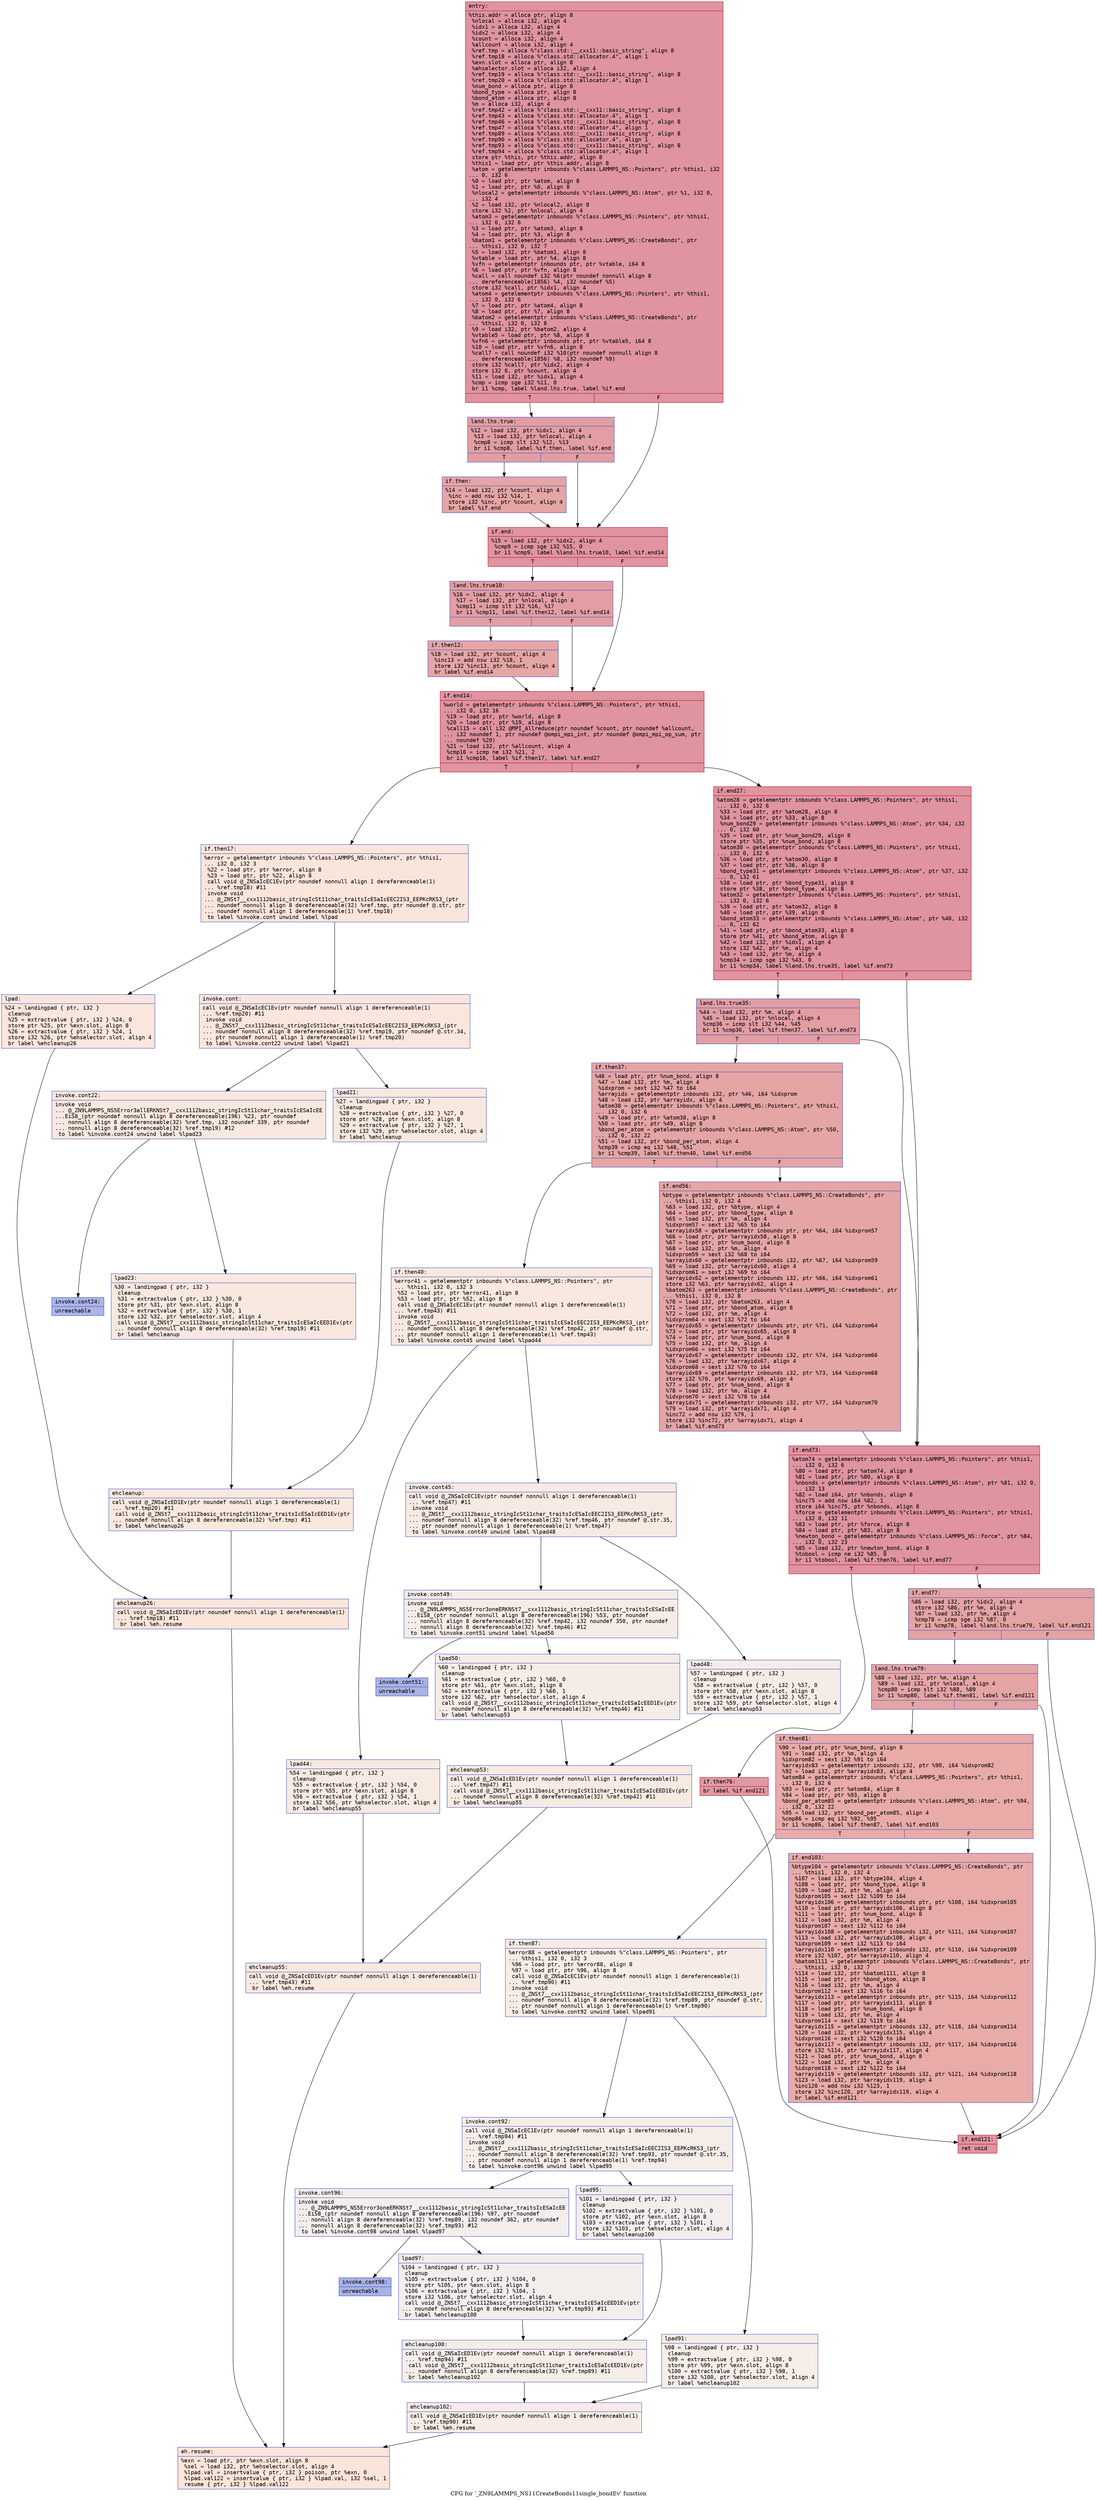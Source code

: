 digraph "CFG for '_ZN9LAMMPS_NS11CreateBonds11single_bondEv' function" {
	label="CFG for '_ZN9LAMMPS_NS11CreateBonds11single_bondEv' function";

	Node0x564463357780 [shape=record,color="#b70d28ff", style=filled, fillcolor="#b70d2870" fontname="Courier",label="{entry:\l|  %this.addr = alloca ptr, align 8\l  %nlocal = alloca i32, align 4\l  %idx1 = alloca i32, align 4\l  %idx2 = alloca i32, align 4\l  %count = alloca i32, align 4\l  %allcount = alloca i32, align 4\l  %ref.tmp = alloca %\"class.std::__cxx11::basic_string\", align 8\l  %ref.tmp18 = alloca %\"class.std::allocator.4\", align 1\l  %exn.slot = alloca ptr, align 8\l  %ehselector.slot = alloca i32, align 4\l  %ref.tmp19 = alloca %\"class.std::__cxx11::basic_string\", align 8\l  %ref.tmp20 = alloca %\"class.std::allocator.4\", align 1\l  %num_bond = alloca ptr, align 8\l  %bond_type = alloca ptr, align 8\l  %bond_atom = alloca ptr, align 8\l  %m = alloca i32, align 4\l  %ref.tmp42 = alloca %\"class.std::__cxx11::basic_string\", align 8\l  %ref.tmp43 = alloca %\"class.std::allocator.4\", align 1\l  %ref.tmp46 = alloca %\"class.std::__cxx11::basic_string\", align 8\l  %ref.tmp47 = alloca %\"class.std::allocator.4\", align 1\l  %ref.tmp89 = alloca %\"class.std::__cxx11::basic_string\", align 8\l  %ref.tmp90 = alloca %\"class.std::allocator.4\", align 1\l  %ref.tmp93 = alloca %\"class.std::__cxx11::basic_string\", align 8\l  %ref.tmp94 = alloca %\"class.std::allocator.4\", align 1\l  store ptr %this, ptr %this.addr, align 8\l  %this1 = load ptr, ptr %this.addr, align 8\l  %atom = getelementptr inbounds %\"class.LAMMPS_NS::Pointers\", ptr %this1, i32\l... 0, i32 6\l  %0 = load ptr, ptr %atom, align 8\l  %1 = load ptr, ptr %0, align 8\l  %nlocal2 = getelementptr inbounds %\"class.LAMMPS_NS::Atom\", ptr %1, i32 0,\l... i32 4\l  %2 = load i32, ptr %nlocal2, align 8\l  store i32 %2, ptr %nlocal, align 4\l  %atom3 = getelementptr inbounds %\"class.LAMMPS_NS::Pointers\", ptr %this1,\l... i32 0, i32 6\l  %3 = load ptr, ptr %atom3, align 8\l  %4 = load ptr, ptr %3, align 8\l  %batom1 = getelementptr inbounds %\"class.LAMMPS_NS::CreateBonds\", ptr\l... %this1, i32 0, i32 7\l  %5 = load i32, ptr %batom1, align 8\l  %vtable = load ptr, ptr %4, align 8\l  %vfn = getelementptr inbounds ptr, ptr %vtable, i64 8\l  %6 = load ptr, ptr %vfn, align 8\l  %call = call noundef i32 %6(ptr noundef nonnull align 8\l... dereferenceable(1856) %4, i32 noundef %5)\l  store i32 %call, ptr %idx1, align 4\l  %atom4 = getelementptr inbounds %\"class.LAMMPS_NS::Pointers\", ptr %this1,\l... i32 0, i32 6\l  %7 = load ptr, ptr %atom4, align 8\l  %8 = load ptr, ptr %7, align 8\l  %batom2 = getelementptr inbounds %\"class.LAMMPS_NS::CreateBonds\", ptr\l... %this1, i32 0, i32 8\l  %9 = load i32, ptr %batom2, align 4\l  %vtable5 = load ptr, ptr %8, align 8\l  %vfn6 = getelementptr inbounds ptr, ptr %vtable5, i64 8\l  %10 = load ptr, ptr %vfn6, align 8\l  %call7 = call noundef i32 %10(ptr noundef nonnull align 8\l... dereferenceable(1856) %8, i32 noundef %9)\l  store i32 %call7, ptr %idx2, align 4\l  store i32 0, ptr %count, align 4\l  %11 = load i32, ptr %idx1, align 4\l  %cmp = icmp sge i32 %11, 0\l  br i1 %cmp, label %land.lhs.true, label %if.end\l|{<s0>T|<s1>F}}"];
	Node0x564463357780:s0 -> Node0x56446336e5a0[tooltip="entry -> land.lhs.true\nProbability 50.00%" ];
	Node0x564463357780:s1 -> Node0x56446336e620[tooltip="entry -> if.end\nProbability 50.00%" ];
	Node0x56446336e5a0 [shape=record,color="#3d50c3ff", style=filled, fillcolor="#be242e70" fontname="Courier",label="{land.lhs.true:\l|  %12 = load i32, ptr %idx1, align 4\l  %13 = load i32, ptr %nlocal, align 4\l  %cmp8 = icmp slt i32 %12, %13\l  br i1 %cmp8, label %if.then, label %if.end\l|{<s0>T|<s1>F}}"];
	Node0x56446336e5a0:s0 -> Node0x56446336e8f0[tooltip="land.lhs.true -> if.then\nProbability 50.00%" ];
	Node0x56446336e5a0:s1 -> Node0x56446336e620[tooltip="land.lhs.true -> if.end\nProbability 50.00%" ];
	Node0x56446336e8f0 [shape=record,color="#3d50c3ff", style=filled, fillcolor="#c5333470" fontname="Courier",label="{if.then:\l|  %14 = load i32, ptr %count, align 4\l  %inc = add nsw i32 %14, 1\l  store i32 %inc, ptr %count, align 4\l  br label %if.end\l}"];
	Node0x56446336e8f0 -> Node0x56446336e620[tooltip="if.then -> if.end\nProbability 100.00%" ];
	Node0x56446336e620 [shape=record,color="#b70d28ff", style=filled, fillcolor="#b70d2870" fontname="Courier",label="{if.end:\l|  %15 = load i32, ptr %idx2, align 4\l  %cmp9 = icmp sge i32 %15, 0\l  br i1 %cmp9, label %land.lhs.true10, label %if.end14\l|{<s0>T|<s1>F}}"];
	Node0x56446336e620:s0 -> Node0x56446336ed80[tooltip="if.end -> land.lhs.true10\nProbability 50.00%" ];
	Node0x56446336e620:s1 -> Node0x56446336ee00[tooltip="if.end -> if.end14\nProbability 50.00%" ];
	Node0x56446336ed80 [shape=record,color="#3d50c3ff", style=filled, fillcolor="#be242e70" fontname="Courier",label="{land.lhs.true10:\l|  %16 = load i32, ptr %idx2, align 4\l  %17 = load i32, ptr %nlocal, align 4\l  %cmp11 = icmp slt i32 %16, %17\l  br i1 %cmp11, label %if.then12, label %if.end14\l|{<s0>T|<s1>F}}"];
	Node0x56446336ed80:s0 -> Node0x56446336f730[tooltip="land.lhs.true10 -> if.then12\nProbability 50.00%" ];
	Node0x56446336ed80:s1 -> Node0x56446336ee00[tooltip="land.lhs.true10 -> if.end14\nProbability 50.00%" ];
	Node0x56446336f730 [shape=record,color="#3d50c3ff", style=filled, fillcolor="#c5333470" fontname="Courier",label="{if.then12:\l|  %18 = load i32, ptr %count, align 4\l  %inc13 = add nsw i32 %18, 1\l  store i32 %inc13, ptr %count, align 4\l  br label %if.end14\l}"];
	Node0x56446336f730 -> Node0x56446336ee00[tooltip="if.then12 -> if.end14\nProbability 100.00%" ];
	Node0x56446336ee00 [shape=record,color="#b70d28ff", style=filled, fillcolor="#b70d2870" fontname="Courier",label="{if.end14:\l|  %world = getelementptr inbounds %\"class.LAMMPS_NS::Pointers\", ptr %this1,\l... i32 0, i32 16\l  %19 = load ptr, ptr %world, align 8\l  %20 = load ptr, ptr %19, align 8\l  %call15 = call i32 @MPI_Allreduce(ptr noundef %count, ptr noundef %allcount,\l... i32 noundef 1, ptr noundef @ompi_mpi_int, ptr noundef @ompi_mpi_op_sum, ptr\l... noundef %20)\l  %21 = load i32, ptr %allcount, align 4\l  %cmp16 = icmp ne i32 %21, 2\l  br i1 %cmp16, label %if.then17, label %if.end27\l|{<s0>T|<s1>F}}"];
	Node0x56446336ee00:s0 -> Node0x56446336ff60[tooltip="if.end14 -> if.then17\nProbability 0.00%" ];
	Node0x56446336ee00:s1 -> Node0x56446336ffb0[tooltip="if.end14 -> if.end27\nProbability 100.00%" ];
	Node0x56446336ff60 [shape=record,color="#3d50c3ff", style=filled, fillcolor="#f4c5ad70" fontname="Courier",label="{if.then17:\l|  %error = getelementptr inbounds %\"class.LAMMPS_NS::Pointers\", ptr %this1,\l... i32 0, i32 3\l  %22 = load ptr, ptr %error, align 8\l  %23 = load ptr, ptr %22, align 8\l  call void @_ZNSaIcEC1Ev(ptr noundef nonnull align 1 dereferenceable(1)\l... %ref.tmp18) #11\l  invoke void\l... @_ZNSt7__cxx1112basic_stringIcSt11char_traitsIcESaIcEEC2IS3_EEPKcRKS3_(ptr\l... noundef nonnull align 8 dereferenceable(32) %ref.tmp, ptr noundef @.str, ptr\l... noundef nonnull align 1 dereferenceable(1) %ref.tmp18)\l          to label %invoke.cont unwind label %lpad\l}"];
	Node0x56446336ff60 -> Node0x564463370440[tooltip="if.then17 -> invoke.cont\nProbability 50.00%" ];
	Node0x56446336ff60 -> Node0x5644633704c0[tooltip="if.then17 -> lpad\nProbability 50.00%" ];
	Node0x564463370440 [shape=record,color="#3d50c3ff", style=filled, fillcolor="#f3c7b170" fontname="Courier",label="{invoke.cont:\l|  call void @_ZNSaIcEC1Ev(ptr noundef nonnull align 1 dereferenceable(1)\l... %ref.tmp20) #11\l  invoke void\l... @_ZNSt7__cxx1112basic_stringIcSt11char_traitsIcESaIcEEC2IS3_EEPKcRKS3_(ptr\l... noundef nonnull align 8 dereferenceable(32) %ref.tmp19, ptr noundef @.str.34,\l... ptr noundef nonnull align 1 dereferenceable(1) %ref.tmp20)\l          to label %invoke.cont22 unwind label %lpad21\l}"];
	Node0x564463370440 -> Node0x5644633707e0[tooltip="invoke.cont -> invoke.cont22\nProbability 50.00%" ];
	Node0x564463370440 -> Node0x564463370830[tooltip="invoke.cont -> lpad21\nProbability 50.00%" ];
	Node0x5644633707e0 [shape=record,color="#3d50c3ff", style=filled, fillcolor="#f1ccb870" fontname="Courier",label="{invoke.cont22:\l|  invoke void\l... @_ZN9LAMMPS_NS5Error3allERKNSt7__cxx1112basic_stringIcSt11char_traitsIcESaIcEE\l...EiS8_(ptr noundef nonnull align 8 dereferenceable(196) %23, ptr noundef\l... nonnull align 8 dereferenceable(32) %ref.tmp, i32 noundef 339, ptr noundef\l... nonnull align 8 dereferenceable(32) %ref.tmp19) #12\l          to label %invoke.cont24 unwind label %lpad23\l}"];
	Node0x5644633707e0 -> Node0x564463370790[tooltip="invoke.cont22 -> invoke.cont24\nProbability 0.00%" ];
	Node0x5644633707e0 -> Node0x564463370af0[tooltip="invoke.cont22 -> lpad23\nProbability 100.00%" ];
	Node0x564463370790 [shape=record,color="#3d50c3ff", style=filled, fillcolor="#4358cb70" fontname="Courier",label="{invoke.cont24:\l|  unreachable\l}"];
	Node0x5644633704c0 [shape=record,color="#3d50c3ff", style=filled, fillcolor="#f3c7b170" fontname="Courier",label="{lpad:\l|  %24 = landingpad \{ ptr, i32 \}\l          cleanup\l  %25 = extractvalue \{ ptr, i32 \} %24, 0\l  store ptr %25, ptr %exn.slot, align 8\l  %26 = extractvalue \{ ptr, i32 \} %24, 1\l  store i32 %26, ptr %ehselector.slot, align 4\l  br label %ehcleanup26\l}"];
	Node0x5644633704c0 -> Node0x5644633710b0[tooltip="lpad -> ehcleanup26\nProbability 100.00%" ];
	Node0x564463370830 [shape=record,color="#3d50c3ff", style=filled, fillcolor="#f1ccb870" fontname="Courier",label="{lpad21:\l|  %27 = landingpad \{ ptr, i32 \}\l          cleanup\l  %28 = extractvalue \{ ptr, i32 \} %27, 0\l  store ptr %28, ptr %exn.slot, align 8\l  %29 = extractvalue \{ ptr, i32 \} %27, 1\l  store i32 %29, ptr %ehselector.slot, align 4\l  br label %ehcleanup\l}"];
	Node0x564463370830 -> Node0x564463371400[tooltip="lpad21 -> ehcleanup\nProbability 100.00%" ];
	Node0x564463370af0 [shape=record,color="#3d50c3ff", style=filled, fillcolor="#f1ccb870" fontname="Courier",label="{lpad23:\l|  %30 = landingpad \{ ptr, i32 \}\l          cleanup\l  %31 = extractvalue \{ ptr, i32 \} %30, 0\l  store ptr %31, ptr %exn.slot, align 8\l  %32 = extractvalue \{ ptr, i32 \} %30, 1\l  store i32 %32, ptr %ehselector.slot, align 4\l  call void @_ZNSt7__cxx1112basic_stringIcSt11char_traitsIcESaIcEED1Ev(ptr\l... noundef nonnull align 8 dereferenceable(32) %ref.tmp19) #11\l  br label %ehcleanup\l}"];
	Node0x564463370af0 -> Node0x564463371400[tooltip="lpad23 -> ehcleanup\nProbability 100.00%" ];
	Node0x564463371400 [shape=record,color="#3d50c3ff", style=filled, fillcolor="#f2cab570" fontname="Courier",label="{ehcleanup:\l|  call void @_ZNSaIcED1Ev(ptr noundef nonnull align 1 dereferenceable(1)\l... %ref.tmp20) #11\l  call void @_ZNSt7__cxx1112basic_stringIcSt11char_traitsIcESaIcEED1Ev(ptr\l... noundef nonnull align 8 dereferenceable(32) %ref.tmp) #11\l  br label %ehcleanup26\l}"];
	Node0x564463371400 -> Node0x5644633710b0[tooltip="ehcleanup -> ehcleanup26\nProbability 100.00%" ];
	Node0x5644633710b0 [shape=record,color="#3d50c3ff", style=filled, fillcolor="#f4c5ad70" fontname="Courier",label="{ehcleanup26:\l|  call void @_ZNSaIcED1Ev(ptr noundef nonnull align 1 dereferenceable(1)\l... %ref.tmp18) #11\l  br label %eh.resume\l}"];
	Node0x5644633710b0 -> Node0x564463371cb0[tooltip="ehcleanup26 -> eh.resume\nProbability 100.00%" ];
	Node0x56446336ffb0 [shape=record,color="#b70d28ff", style=filled, fillcolor="#b70d2870" fontname="Courier",label="{if.end27:\l|  %atom28 = getelementptr inbounds %\"class.LAMMPS_NS::Pointers\", ptr %this1,\l... i32 0, i32 6\l  %33 = load ptr, ptr %atom28, align 8\l  %34 = load ptr, ptr %33, align 8\l  %num_bond29 = getelementptr inbounds %\"class.LAMMPS_NS::Atom\", ptr %34, i32\l... 0, i32 60\l  %35 = load ptr, ptr %num_bond29, align 8\l  store ptr %35, ptr %num_bond, align 8\l  %atom30 = getelementptr inbounds %\"class.LAMMPS_NS::Pointers\", ptr %this1,\l... i32 0, i32 6\l  %36 = load ptr, ptr %atom30, align 8\l  %37 = load ptr, ptr %36, align 8\l  %bond_type31 = getelementptr inbounds %\"class.LAMMPS_NS::Atom\", ptr %37, i32\l... 0, i32 61\l  %38 = load ptr, ptr %bond_type31, align 8\l  store ptr %38, ptr %bond_type, align 8\l  %atom32 = getelementptr inbounds %\"class.LAMMPS_NS::Pointers\", ptr %this1,\l... i32 0, i32 6\l  %39 = load ptr, ptr %atom32, align 8\l  %40 = load ptr, ptr %39, align 8\l  %bond_atom33 = getelementptr inbounds %\"class.LAMMPS_NS::Atom\", ptr %40, i32\l... 0, i32 62\l  %41 = load ptr, ptr %bond_atom33, align 8\l  store ptr %41, ptr %bond_atom, align 8\l  %42 = load i32, ptr %idx1, align 4\l  store i32 %42, ptr %m, align 4\l  %43 = load i32, ptr %m, align 4\l  %cmp34 = icmp sge i32 %43, 0\l  br i1 %cmp34, label %land.lhs.true35, label %if.end73\l|{<s0>T|<s1>F}}"];
	Node0x56446336ffb0:s0 -> Node0x564463372b70[tooltip="if.end27 -> land.lhs.true35\nProbability 50.00%" ];
	Node0x56446336ffb0:s1 -> Node0x564463372bf0[tooltip="if.end27 -> if.end73\nProbability 50.00%" ];
	Node0x564463372b70 [shape=record,color="#3d50c3ff", style=filled, fillcolor="#be242e70" fontname="Courier",label="{land.lhs.true35:\l|  %44 = load i32, ptr %m, align 4\l  %45 = load i32, ptr %nlocal, align 4\l  %cmp36 = icmp slt i32 %44, %45\l  br i1 %cmp36, label %if.then37, label %if.end73\l|{<s0>T|<s1>F}}"];
	Node0x564463372b70:s0 -> Node0x564463372f00[tooltip="land.lhs.true35 -> if.then37\nProbability 50.00%" ];
	Node0x564463372b70:s1 -> Node0x564463372bf0[tooltip="land.lhs.true35 -> if.end73\nProbability 50.00%" ];
	Node0x564463372f00 [shape=record,color="#3d50c3ff", style=filled, fillcolor="#c5333470" fontname="Courier",label="{if.then37:\l|  %46 = load ptr, ptr %num_bond, align 8\l  %47 = load i32, ptr %m, align 4\l  %idxprom = sext i32 %47 to i64\l  %arrayidx = getelementptr inbounds i32, ptr %46, i64 %idxprom\l  %48 = load i32, ptr %arrayidx, align 4\l  %atom38 = getelementptr inbounds %\"class.LAMMPS_NS::Pointers\", ptr %this1,\l... i32 0, i32 6\l  %49 = load ptr, ptr %atom38, align 8\l  %50 = load ptr, ptr %49, align 8\l  %bond_per_atom = getelementptr inbounds %\"class.LAMMPS_NS::Atom\", ptr %50,\l... i32 0, i32 22\l  %51 = load i32, ptr %bond_per_atom, align 4\l  %cmp39 = icmp eq i32 %48, %51\l  br i1 %cmp39, label %if.then40, label %if.end56\l|{<s0>T|<s1>F}}"];
	Node0x564463372f00:s0 -> Node0x564463373ef0[tooltip="if.then37 -> if.then40\nProbability 0.00%" ];
	Node0x564463372f00:s1 -> Node0x564463373f70[tooltip="if.then37 -> if.end56\nProbability 100.00%" ];
	Node0x564463373ef0 [shape=record,color="#3d50c3ff", style=filled, fillcolor="#f1ccb870" fontname="Courier",label="{if.then40:\l|  %error41 = getelementptr inbounds %\"class.LAMMPS_NS::Pointers\", ptr\l... %this1, i32 0, i32 3\l  %52 = load ptr, ptr %error41, align 8\l  %53 = load ptr, ptr %52, align 8\l  call void @_ZNSaIcEC1Ev(ptr noundef nonnull align 1 dereferenceable(1)\l... %ref.tmp43) #11\l  invoke void\l... @_ZNSt7__cxx1112basic_stringIcSt11char_traitsIcESaIcEEC2IS3_EEPKcRKS3_(ptr\l... noundef nonnull align 8 dereferenceable(32) %ref.tmp42, ptr noundef @.str,\l... ptr noundef nonnull align 1 dereferenceable(1) %ref.tmp43)\l          to label %invoke.cont45 unwind label %lpad44\l}"];
	Node0x564463373ef0 -> Node0x564463374400[tooltip="if.then40 -> invoke.cont45\nProbability 50.00%" ];
	Node0x564463373ef0 -> Node0x564463374480[tooltip="if.then40 -> lpad44\nProbability 50.00%" ];
	Node0x564463374400 [shape=record,color="#3d50c3ff", style=filled, fillcolor="#eed0c070" fontname="Courier",label="{invoke.cont45:\l|  call void @_ZNSaIcEC1Ev(ptr noundef nonnull align 1 dereferenceable(1)\l... %ref.tmp47) #11\l  invoke void\l... @_ZNSt7__cxx1112basic_stringIcSt11char_traitsIcESaIcEEC2IS3_EEPKcRKS3_(ptr\l... noundef nonnull align 8 dereferenceable(32) %ref.tmp46, ptr noundef @.str.35,\l... ptr noundef nonnull align 1 dereferenceable(1) %ref.tmp47)\l          to label %invoke.cont49 unwind label %lpad48\l}"];
	Node0x564463374400 -> Node0x564463374800[tooltip="invoke.cont45 -> invoke.cont49\nProbability 50.00%" ];
	Node0x564463374400 -> Node0x564463374850[tooltip="invoke.cont45 -> lpad48\nProbability 50.00%" ];
	Node0x564463374800 [shape=record,color="#3d50c3ff", style=filled, fillcolor="#ead5c970" fontname="Courier",label="{invoke.cont49:\l|  invoke void\l... @_ZN9LAMMPS_NS5Error3oneERKNSt7__cxx1112basic_stringIcSt11char_traitsIcESaIcEE\l...EiS8_(ptr noundef nonnull align 8 dereferenceable(196) %53, ptr noundef\l... nonnull align 8 dereferenceable(32) %ref.tmp42, i32 noundef 350, ptr noundef\l... nonnull align 8 dereferenceable(32) %ref.tmp46) #12\l          to label %invoke.cont51 unwind label %lpad50\l}"];
	Node0x564463374800 -> Node0x5644633747b0[tooltip="invoke.cont49 -> invoke.cont51\nProbability 0.00%" ];
	Node0x564463374800 -> Node0x564463308e40[tooltip="invoke.cont49 -> lpad50\nProbability 100.00%" ];
	Node0x5644633747b0 [shape=record,color="#3d50c3ff", style=filled, fillcolor="#3d50c370" fontname="Courier",label="{invoke.cont51:\l|  unreachable\l}"];
	Node0x564463374480 [shape=record,color="#3d50c3ff", style=filled, fillcolor="#eed0c070" fontname="Courier",label="{lpad44:\l|  %54 = landingpad \{ ptr, i32 \}\l          cleanup\l  %55 = extractvalue \{ ptr, i32 \} %54, 0\l  store ptr %55, ptr %exn.slot, align 8\l  %56 = extractvalue \{ ptr, i32 \} %54, 1\l  store i32 %56, ptr %ehselector.slot, align 4\l  br label %ehcleanup55\l}"];
	Node0x564463374480 -> Node0x5644633094e0[tooltip="lpad44 -> ehcleanup55\nProbability 100.00%" ];
	Node0x564463374850 [shape=record,color="#3d50c3ff", style=filled, fillcolor="#ead5c970" fontname="Courier",label="{lpad48:\l|  %57 = landingpad \{ ptr, i32 \}\l          cleanup\l  %58 = extractvalue \{ ptr, i32 \} %57, 0\l  store ptr %58, ptr %exn.slot, align 8\l  %59 = extractvalue \{ ptr, i32 \} %57, 1\l  store i32 %59, ptr %ehselector.slot, align 4\l  br label %ehcleanup53\l}"];
	Node0x564463374850 -> Node0x564463309830[tooltip="lpad48 -> ehcleanup53\nProbability 100.00%" ];
	Node0x564463308e40 [shape=record,color="#3d50c3ff", style=filled, fillcolor="#ead5c970" fontname="Courier",label="{lpad50:\l|  %60 = landingpad \{ ptr, i32 \}\l          cleanup\l  %61 = extractvalue \{ ptr, i32 \} %60, 0\l  store ptr %61, ptr %exn.slot, align 8\l  %62 = extractvalue \{ ptr, i32 \} %60, 1\l  store i32 %62, ptr %ehselector.slot, align 4\l  call void @_ZNSt7__cxx1112basic_stringIcSt11char_traitsIcESaIcEED1Ev(ptr\l... noundef nonnull align 8 dereferenceable(32) %ref.tmp46) #11\l  br label %ehcleanup53\l}"];
	Node0x564463308e40 -> Node0x564463309830[tooltip="lpad50 -> ehcleanup53\nProbability 100.00%" ];
	Node0x564463309830 [shape=record,color="#3d50c3ff", style=filled, fillcolor="#eed0c070" fontname="Courier",label="{ehcleanup53:\l|  call void @_ZNSaIcED1Ev(ptr noundef nonnull align 1 dereferenceable(1)\l... %ref.tmp47) #11\l  call void @_ZNSt7__cxx1112basic_stringIcSt11char_traitsIcESaIcEED1Ev(ptr\l... noundef nonnull align 8 dereferenceable(32) %ref.tmp42) #11\l  br label %ehcleanup55\l}"];
	Node0x564463309830 -> Node0x5644633094e0[tooltip="ehcleanup53 -> ehcleanup55\nProbability 100.00%" ];
	Node0x5644633094e0 [shape=record,color="#3d50c3ff", style=filled, fillcolor="#f1ccb870" fontname="Courier",label="{ehcleanup55:\l|  call void @_ZNSaIcED1Ev(ptr noundef nonnull align 1 dereferenceable(1)\l... %ref.tmp43) #11\l  br label %eh.resume\l}"];
	Node0x5644633094e0 -> Node0x564463371cb0[tooltip="ehcleanup55 -> eh.resume\nProbability 100.00%" ];
	Node0x564463373f70 [shape=record,color="#3d50c3ff", style=filled, fillcolor="#c5333470" fontname="Courier",label="{if.end56:\l|  %btype = getelementptr inbounds %\"class.LAMMPS_NS::CreateBonds\", ptr\l... %this1, i32 0, i32 4\l  %63 = load i32, ptr %btype, align 4\l  %64 = load ptr, ptr %bond_type, align 8\l  %65 = load i32, ptr %m, align 4\l  %idxprom57 = sext i32 %65 to i64\l  %arrayidx58 = getelementptr inbounds ptr, ptr %64, i64 %idxprom57\l  %66 = load ptr, ptr %arrayidx58, align 8\l  %67 = load ptr, ptr %num_bond, align 8\l  %68 = load i32, ptr %m, align 4\l  %idxprom59 = sext i32 %68 to i64\l  %arrayidx60 = getelementptr inbounds i32, ptr %67, i64 %idxprom59\l  %69 = load i32, ptr %arrayidx60, align 4\l  %idxprom61 = sext i32 %69 to i64\l  %arrayidx62 = getelementptr inbounds i32, ptr %66, i64 %idxprom61\l  store i32 %63, ptr %arrayidx62, align 4\l  %batom263 = getelementptr inbounds %\"class.LAMMPS_NS::CreateBonds\", ptr\l... %this1, i32 0, i32 8\l  %70 = load i32, ptr %batom263, align 4\l  %71 = load ptr, ptr %bond_atom, align 8\l  %72 = load i32, ptr %m, align 4\l  %idxprom64 = sext i32 %72 to i64\l  %arrayidx65 = getelementptr inbounds ptr, ptr %71, i64 %idxprom64\l  %73 = load ptr, ptr %arrayidx65, align 8\l  %74 = load ptr, ptr %num_bond, align 8\l  %75 = load i32, ptr %m, align 4\l  %idxprom66 = sext i32 %75 to i64\l  %arrayidx67 = getelementptr inbounds i32, ptr %74, i64 %idxprom66\l  %76 = load i32, ptr %arrayidx67, align 4\l  %idxprom68 = sext i32 %76 to i64\l  %arrayidx69 = getelementptr inbounds i32, ptr %73, i64 %idxprom68\l  store i32 %70, ptr %arrayidx69, align 4\l  %77 = load ptr, ptr %num_bond, align 8\l  %78 = load i32, ptr %m, align 4\l  %idxprom70 = sext i32 %78 to i64\l  %arrayidx71 = getelementptr inbounds i32, ptr %77, i64 %idxprom70\l  %79 = load i32, ptr %arrayidx71, align 4\l  %inc72 = add nsw i32 %79, 1\l  store i32 %inc72, ptr %arrayidx71, align 4\l  br label %if.end73\l}"];
	Node0x564463373f70 -> Node0x564463372bf0[tooltip="if.end56 -> if.end73\nProbability 100.00%" ];
	Node0x564463372bf0 [shape=record,color="#b70d28ff", style=filled, fillcolor="#b70d2870" fontname="Courier",label="{if.end73:\l|  %atom74 = getelementptr inbounds %\"class.LAMMPS_NS::Pointers\", ptr %this1,\l... i32 0, i32 6\l  %80 = load ptr, ptr %atom74, align 8\l  %81 = load ptr, ptr %80, align 8\l  %nbonds = getelementptr inbounds %\"class.LAMMPS_NS::Atom\", ptr %81, i32 0,\l... i32 13\l  %82 = load i64, ptr %nbonds, align 8\l  %inc75 = add nsw i64 %82, 1\l  store i64 %inc75, ptr %nbonds, align 8\l  %force = getelementptr inbounds %\"class.LAMMPS_NS::Pointers\", ptr %this1,\l... i32 0, i32 11\l  %83 = load ptr, ptr %force, align 8\l  %84 = load ptr, ptr %83, align 8\l  %newton_bond = getelementptr inbounds %\"class.LAMMPS_NS::Force\", ptr %84,\l... i32 0, i32 23\l  %85 = load i32, ptr %newton_bond, align 8\l  %tobool = icmp ne i32 %85, 0\l  br i1 %tobool, label %if.then76, label %if.end77\l|{<s0>T|<s1>F}}"];
	Node0x564463372bf0:s0 -> Node0x564463379020[tooltip="if.end73 -> if.then76\nProbability 62.50%" ];
	Node0x564463372bf0:s1 -> Node0x5644633790a0[tooltip="if.end73 -> if.end77\nProbability 37.50%" ];
	Node0x564463379020 [shape=record,color="#b70d28ff", style=filled, fillcolor="#bb1b2c70" fontname="Courier",label="{if.then76:\l|  br label %if.end121\l}"];
	Node0x564463379020 -> Node0x5644633791d0[tooltip="if.then76 -> if.end121\nProbability 100.00%" ];
	Node0x5644633790a0 [shape=record,color="#3d50c3ff", style=filled, fillcolor="#c32e3170" fontname="Courier",label="{if.end77:\l|  %86 = load i32, ptr %idx2, align 4\l  store i32 %86, ptr %m, align 4\l  %87 = load i32, ptr %m, align 4\l  %cmp78 = icmp sge i32 %87, 0\l  br i1 %cmp78, label %land.lhs.true79, label %if.end121\l|{<s0>T|<s1>F}}"];
	Node0x5644633790a0:s0 -> Node0x564463379510[tooltip="if.end77 -> land.lhs.true79\nProbability 50.00%" ];
	Node0x5644633790a0:s1 -> Node0x5644633791d0[tooltip="if.end77 -> if.end121\nProbability 50.00%" ];
	Node0x564463379510 [shape=record,color="#3d50c3ff", style=filled, fillcolor="#c5333470" fontname="Courier",label="{land.lhs.true79:\l|  %88 = load i32, ptr %m, align 4\l  %89 = load i32, ptr %nlocal, align 4\l  %cmp80 = icmp slt i32 %88, %89\l  br i1 %cmp80, label %if.then81, label %if.end121\l|{<s0>T|<s1>F}}"];
	Node0x564463379510:s0 -> Node0x564463379820[tooltip="land.lhs.true79 -> if.then81\nProbability 50.00%" ];
	Node0x564463379510:s1 -> Node0x5644633791d0[tooltip="land.lhs.true79 -> if.end121\nProbability 50.00%" ];
	Node0x564463379820 [shape=record,color="#3d50c3ff", style=filled, fillcolor="#cc403a70" fontname="Courier",label="{if.then81:\l|  %90 = load ptr, ptr %num_bond, align 8\l  %91 = load i32, ptr %m, align 4\l  %idxprom82 = sext i32 %91 to i64\l  %arrayidx83 = getelementptr inbounds i32, ptr %90, i64 %idxprom82\l  %92 = load i32, ptr %arrayidx83, align 4\l  %atom84 = getelementptr inbounds %\"class.LAMMPS_NS::Pointers\", ptr %this1,\l... i32 0, i32 6\l  %93 = load ptr, ptr %atom84, align 8\l  %94 = load ptr, ptr %93, align 8\l  %bond_per_atom85 = getelementptr inbounds %\"class.LAMMPS_NS::Atom\", ptr %94,\l... i32 0, i32 22\l  %95 = load i32, ptr %bond_per_atom85, align 4\l  %cmp86 = icmp eq i32 %92, %95\l  br i1 %cmp86, label %if.then87, label %if.end103\l|{<s0>T|<s1>F}}"];
	Node0x564463379820:s0 -> Node0x5644633731b0[tooltip="if.then81 -> if.then87\nProbability 0.00%" ];
	Node0x564463379820:s1 -> Node0x564463373200[tooltip="if.then81 -> if.end103\nProbability 100.00%" ];
	Node0x5644633731b0 [shape=record,color="#3d50c3ff", style=filled, fillcolor="#ecd3c570" fontname="Courier",label="{if.then87:\l|  %error88 = getelementptr inbounds %\"class.LAMMPS_NS::Pointers\", ptr\l... %this1, i32 0, i32 3\l  %96 = load ptr, ptr %error88, align 8\l  %97 = load ptr, ptr %96, align 8\l  call void @_ZNSaIcEC1Ev(ptr noundef nonnull align 1 dereferenceable(1)\l... %ref.tmp90) #11\l  invoke void\l... @_ZNSt7__cxx1112basic_stringIcSt11char_traitsIcESaIcEEC2IS3_EEPKcRKS3_(ptr\l... noundef nonnull align 8 dereferenceable(32) %ref.tmp89, ptr noundef @.str,\l... ptr noundef nonnull align 1 dereferenceable(1) %ref.tmp90)\l          to label %invoke.cont92 unwind label %lpad91\l}"];
	Node0x5644633731b0 -> Node0x564463373690[tooltip="if.then87 -> invoke.cont92\nProbability 50.00%" ];
	Node0x5644633731b0 -> Node0x564463373710[tooltip="if.then87 -> lpad91\nProbability 50.00%" ];
	Node0x564463373690 [shape=record,color="#3d50c3ff", style=filled, fillcolor="#e8d6cc70" fontname="Courier",label="{invoke.cont92:\l|  call void @_ZNSaIcEC1Ev(ptr noundef nonnull align 1 dereferenceable(1)\l... %ref.tmp94) #11\l  invoke void\l... @_ZNSt7__cxx1112basic_stringIcSt11char_traitsIcESaIcEEC2IS3_EEPKcRKS3_(ptr\l... noundef nonnull align 8 dereferenceable(32) %ref.tmp93, ptr noundef @.str.35,\l... ptr noundef nonnull align 1 dereferenceable(1) %ref.tmp94)\l          to label %invoke.cont96 unwind label %lpad95\l}"];
	Node0x564463373690 -> Node0x56446337b0c0[tooltip="invoke.cont92 -> invoke.cont96\nProbability 50.00%" ];
	Node0x564463373690 -> Node0x56446337b110[tooltip="invoke.cont92 -> lpad95\nProbability 50.00%" ];
	Node0x56446337b0c0 [shape=record,color="#3d50c3ff", style=filled, fillcolor="#e3d9d370" fontname="Courier",label="{invoke.cont96:\l|  invoke void\l... @_ZN9LAMMPS_NS5Error3oneERKNSt7__cxx1112basic_stringIcSt11char_traitsIcESaIcEE\l...EiS8_(ptr noundef nonnull align 8 dereferenceable(196) %97, ptr noundef\l... nonnull align 8 dereferenceable(32) %ref.tmp89, i32 noundef 362, ptr noundef\l... nonnull align 8 dereferenceable(32) %ref.tmp93) #12\l          to label %invoke.cont98 unwind label %lpad97\l}"];
	Node0x56446337b0c0 -> Node0x5644633738c0[tooltip="invoke.cont96 -> invoke.cont98\nProbability 0.00%" ];
	Node0x56446337b0c0 -> Node0x56446337b430[tooltip="invoke.cont96 -> lpad97\nProbability 100.00%" ];
	Node0x5644633738c0 [shape=record,color="#3d50c3ff", style=filled, fillcolor="#3d50c370" fontname="Courier",label="{invoke.cont98:\l|  unreachable\l}"];
	Node0x564463373710 [shape=record,color="#3d50c3ff", style=filled, fillcolor="#e8d6cc70" fontname="Courier",label="{lpad91:\l|  %98 = landingpad \{ ptr, i32 \}\l          cleanup\l  %99 = extractvalue \{ ptr, i32 \} %98, 0\l  store ptr %99, ptr %exn.slot, align 8\l  %100 = extractvalue \{ ptr, i32 \} %98, 1\l  store i32 %100, ptr %ehselector.slot, align 4\l  br label %ehcleanup102\l}"];
	Node0x564463373710 -> Node0x56446337b9f0[tooltip="lpad91 -> ehcleanup102\nProbability 100.00%" ];
	Node0x56446337b110 [shape=record,color="#3d50c3ff", style=filled, fillcolor="#e3d9d370" fontname="Courier",label="{lpad95:\l|  %101 = landingpad \{ ptr, i32 \}\l          cleanup\l  %102 = extractvalue \{ ptr, i32 \} %101, 0\l  store ptr %102, ptr %exn.slot, align 8\l  %103 = extractvalue \{ ptr, i32 \} %101, 1\l  store i32 %103, ptr %ehselector.slot, align 4\l  br label %ehcleanup100\l}"];
	Node0x56446337b110 -> Node0x56446337bd40[tooltip="lpad95 -> ehcleanup100\nProbability 100.00%" ];
	Node0x56446337b430 [shape=record,color="#3d50c3ff", style=filled, fillcolor="#e3d9d370" fontname="Courier",label="{lpad97:\l|  %104 = landingpad \{ ptr, i32 \}\l          cleanup\l  %105 = extractvalue \{ ptr, i32 \} %104, 0\l  store ptr %105, ptr %exn.slot, align 8\l  %106 = extractvalue \{ ptr, i32 \} %104, 1\l  store i32 %106, ptr %ehselector.slot, align 4\l  call void @_ZNSt7__cxx1112basic_stringIcSt11char_traitsIcESaIcEED1Ev(ptr\l... noundef nonnull align 8 dereferenceable(32) %ref.tmp93) #11\l  br label %ehcleanup100\l}"];
	Node0x56446337b430 -> Node0x56446337bd40[tooltip="lpad97 -> ehcleanup100\nProbability 100.00%" ];
	Node0x56446337bd40 [shape=record,color="#3d50c3ff", style=filled, fillcolor="#e8d6cc70" fontname="Courier",label="{ehcleanup100:\l|  call void @_ZNSaIcED1Ev(ptr noundef nonnull align 1 dereferenceable(1)\l... %ref.tmp94) #11\l  call void @_ZNSt7__cxx1112basic_stringIcSt11char_traitsIcESaIcEED1Ev(ptr\l... noundef nonnull align 8 dereferenceable(32) %ref.tmp89) #11\l  br label %ehcleanup102\l}"];
	Node0x56446337bd40 -> Node0x56446337b9f0[tooltip="ehcleanup100 -> ehcleanup102\nProbability 100.00%" ];
	Node0x56446337b9f0 [shape=record,color="#3d50c3ff", style=filled, fillcolor="#ecd3c570" fontname="Courier",label="{ehcleanup102:\l|  call void @_ZNSaIcED1Ev(ptr noundef nonnull align 1 dereferenceable(1)\l... %ref.tmp90) #11\l  br label %eh.resume\l}"];
	Node0x56446337b9f0 -> Node0x564463371cb0[tooltip="ehcleanup102 -> eh.resume\nProbability 100.00%" ];
	Node0x564463373200 [shape=record,color="#3d50c3ff", style=filled, fillcolor="#cc403a70" fontname="Courier",label="{if.end103:\l|  %btype104 = getelementptr inbounds %\"class.LAMMPS_NS::CreateBonds\", ptr\l... %this1, i32 0, i32 4\l  %107 = load i32, ptr %btype104, align 4\l  %108 = load ptr, ptr %bond_type, align 8\l  %109 = load i32, ptr %m, align 4\l  %idxprom105 = sext i32 %109 to i64\l  %arrayidx106 = getelementptr inbounds ptr, ptr %108, i64 %idxprom105\l  %110 = load ptr, ptr %arrayidx106, align 8\l  %111 = load ptr, ptr %num_bond, align 8\l  %112 = load i32, ptr %m, align 4\l  %idxprom107 = sext i32 %112 to i64\l  %arrayidx108 = getelementptr inbounds i32, ptr %111, i64 %idxprom107\l  %113 = load i32, ptr %arrayidx108, align 4\l  %idxprom109 = sext i32 %113 to i64\l  %arrayidx110 = getelementptr inbounds i32, ptr %110, i64 %idxprom109\l  store i32 %107, ptr %arrayidx110, align 4\l  %batom1111 = getelementptr inbounds %\"class.LAMMPS_NS::CreateBonds\", ptr\l... %this1, i32 0, i32 7\l  %114 = load i32, ptr %batom1111, align 8\l  %115 = load ptr, ptr %bond_atom, align 8\l  %116 = load i32, ptr %m, align 4\l  %idxprom112 = sext i32 %116 to i64\l  %arrayidx113 = getelementptr inbounds ptr, ptr %115, i64 %idxprom112\l  %117 = load ptr, ptr %arrayidx113, align 8\l  %118 = load ptr, ptr %num_bond, align 8\l  %119 = load i32, ptr %m, align 4\l  %idxprom114 = sext i32 %119 to i64\l  %arrayidx115 = getelementptr inbounds i32, ptr %118, i64 %idxprom114\l  %120 = load i32, ptr %arrayidx115, align 4\l  %idxprom116 = sext i32 %120 to i64\l  %arrayidx117 = getelementptr inbounds i32, ptr %117, i64 %idxprom116\l  store i32 %114, ptr %arrayidx117, align 4\l  %121 = load ptr, ptr %num_bond, align 8\l  %122 = load i32, ptr %m, align 4\l  %idxprom118 = sext i32 %122 to i64\l  %arrayidx119 = getelementptr inbounds i32, ptr %121, i64 %idxprom118\l  %123 = load i32, ptr %arrayidx119, align 4\l  %inc120 = add nsw i32 %123, 1\l  store i32 %inc120, ptr %arrayidx119, align 4\l  br label %if.end121\l}"];
	Node0x564463373200 -> Node0x5644633791d0[tooltip="if.end103 -> if.end121\nProbability 100.00%" ];
	Node0x5644633791d0 [shape=record,color="#b70d28ff", style=filled, fillcolor="#b70d2870" fontname="Courier",label="{if.end121:\l|  ret void\l}"];
	Node0x564463371cb0 [shape=record,color="#3d50c3ff", style=filled, fillcolor="#f5c1a970" fontname="Courier",label="{eh.resume:\l|  %exn = load ptr, ptr %exn.slot, align 8\l  %sel = load i32, ptr %ehselector.slot, align 4\l  %lpad.val = insertvalue \{ ptr, i32 \} poison, ptr %exn, 0\l  %lpad.val122 = insertvalue \{ ptr, i32 \} %lpad.val, i32 %sel, 1\l  resume \{ ptr, i32 \} %lpad.val122\l}"];
}
